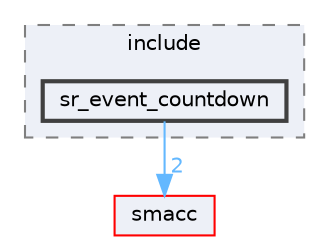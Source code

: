 digraph "smacc_state_reactor_library/sr_event_countdown/include/sr_event_countdown"
{
 // LATEX_PDF_SIZE
  bgcolor="transparent";
  edge [fontname=Helvetica,fontsize=10,labelfontname=Helvetica,labelfontsize=10];
  node [fontname=Helvetica,fontsize=10,shape=box,height=0.2,width=0.4];
  compound=true
  subgraph clusterdir_7ba2444b471081265a0484f1cac4f1b4 {
    graph [ bgcolor="#edf0f7", pencolor="grey50", label="include", fontname=Helvetica,fontsize=10 style="filled,dashed", URL="dir_7ba2444b471081265a0484f1cac4f1b4.html",tooltip=""]
  dir_fca05c7cac2b43800ff0e36943fce067 [label="sr_event_countdown", fillcolor="#edf0f7", color="grey25", style="filled,bold", URL="dir_fca05c7cac2b43800ff0e36943fce067.html",tooltip=""];
  }
  dir_6e3e4532ae0db906acb0c92fce514b9e [label="smacc", fillcolor="#edf0f7", color="red", style="filled", URL="dir_6e3e4532ae0db906acb0c92fce514b9e.html",tooltip=""];
  dir_fca05c7cac2b43800ff0e36943fce067->dir_6e3e4532ae0db906acb0c92fce514b9e [headlabel="2", labeldistance=1.5 headhref="dir_000106_000090.html" color="steelblue1" fontcolor="steelblue1"];
}

